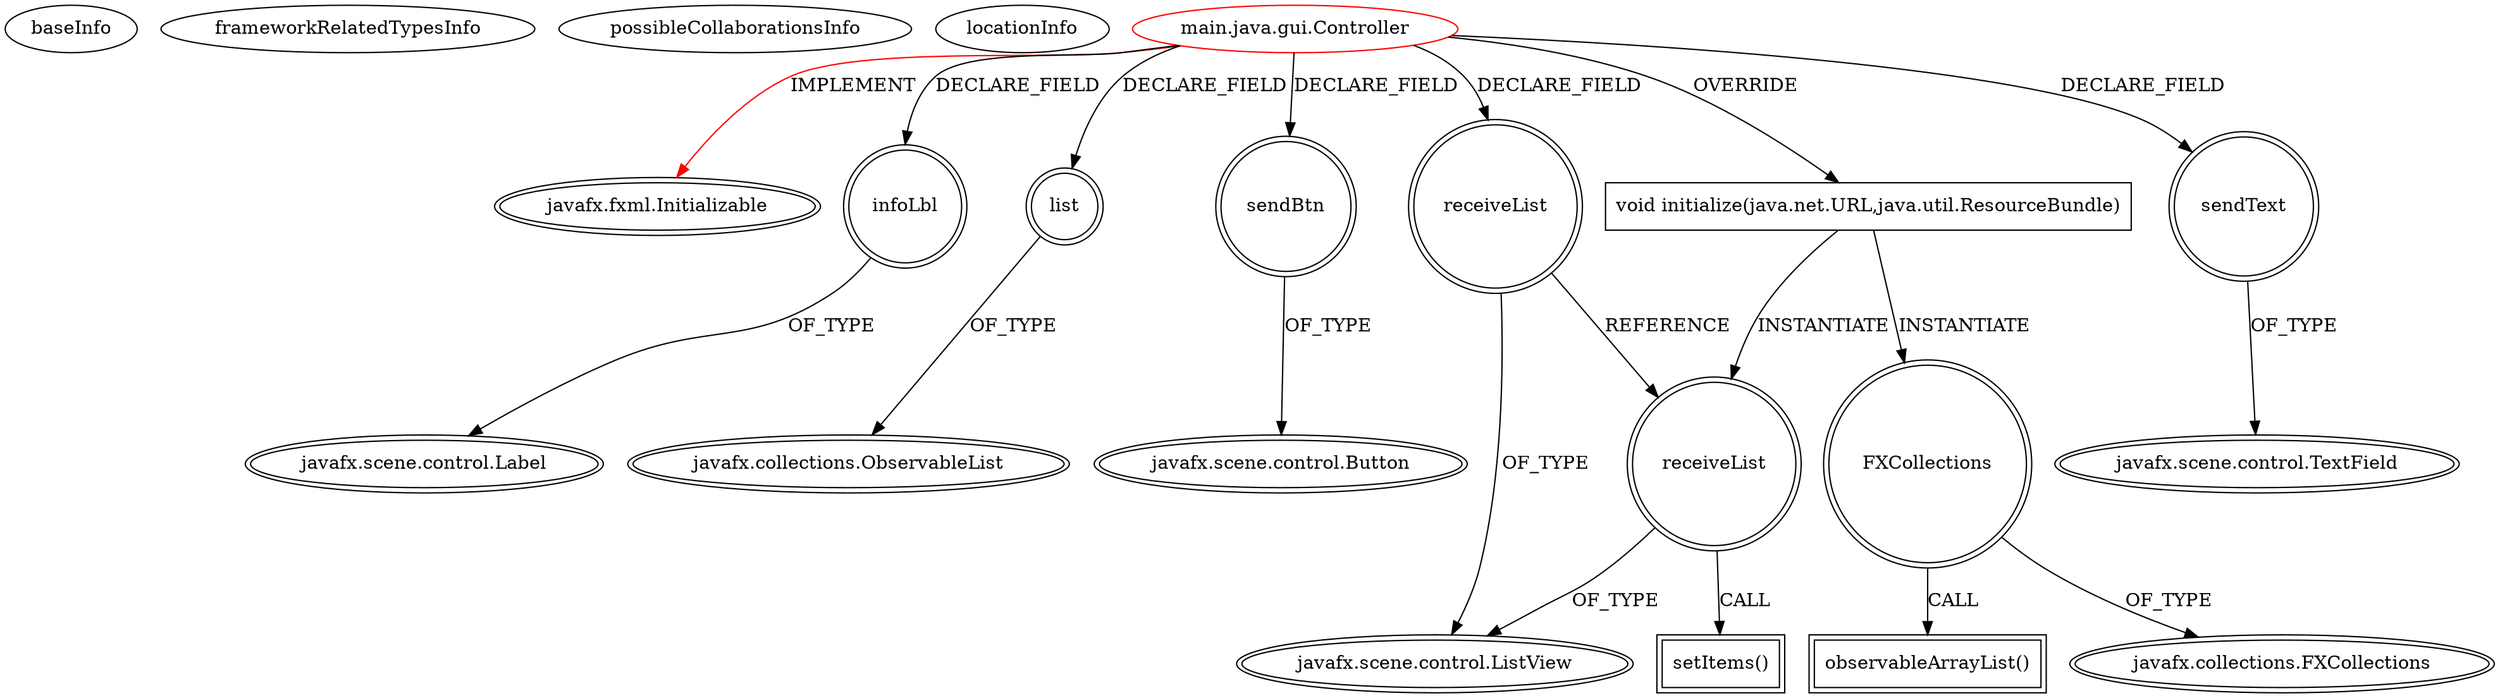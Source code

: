 digraph {
baseInfo[graphId=901,category="extension_graph",isAnonymous=false,possibleRelation=false]
frameworkRelatedTypesInfo[0="javafx.fxml.Initializable"]
possibleCollaborationsInfo[]
locationInfo[projectName="Maxsani-Uniuebung",filePath="/Maxsani-Uniuebung/Uniuebung-master/src/main/java/gui/Controller.java",contextSignature="Controller",graphId="901"]
0[label="main.java.gui.Controller",vertexType="ROOT_CLIENT_CLASS_DECLARATION",isFrameworkType=false,color=red]
1[label="javafx.fxml.Initializable",vertexType="FRAMEWORK_INTERFACE_TYPE",isFrameworkType=true,peripheries=2]
2[label="infoLbl",vertexType="FIELD_DECLARATION",isFrameworkType=true,peripheries=2,shape=circle]
3[label="javafx.scene.control.Label",vertexType="FRAMEWORK_CLASS_TYPE",isFrameworkType=true,peripheries=2]
4[label="list",vertexType="FIELD_DECLARATION",isFrameworkType=true,peripheries=2,shape=circle]
5[label="javafx.collections.ObservableList",vertexType="FRAMEWORK_INTERFACE_TYPE",isFrameworkType=true,peripheries=2]
6[label="receiveList",vertexType="FIELD_DECLARATION",isFrameworkType=true,peripheries=2,shape=circle]
7[label="javafx.scene.control.ListView",vertexType="FRAMEWORK_CLASS_TYPE",isFrameworkType=true,peripheries=2]
8[label="sendBtn",vertexType="FIELD_DECLARATION",isFrameworkType=true,peripheries=2,shape=circle]
9[label="javafx.scene.control.Button",vertexType="FRAMEWORK_CLASS_TYPE",isFrameworkType=true,peripheries=2]
10[label="sendText",vertexType="FIELD_DECLARATION",isFrameworkType=true,peripheries=2,shape=circle]
11[label="javafx.scene.control.TextField",vertexType="FRAMEWORK_CLASS_TYPE",isFrameworkType=true,peripheries=2]
12[label="void initialize(java.net.URL,java.util.ResourceBundle)",vertexType="OVERRIDING_METHOD_DECLARATION",isFrameworkType=false,shape=box]
13[label="FXCollections",vertexType="VARIABLE_EXPRESION",isFrameworkType=true,peripheries=2,shape=circle]
15[label="javafx.collections.FXCollections",vertexType="FRAMEWORK_CLASS_TYPE",isFrameworkType=true,peripheries=2]
14[label="observableArrayList()",vertexType="INSIDE_CALL",isFrameworkType=true,peripheries=2,shape=box]
16[label="receiveList",vertexType="VARIABLE_EXPRESION",isFrameworkType=true,peripheries=2,shape=circle]
17[label="setItems()",vertexType="INSIDE_CALL",isFrameworkType=true,peripheries=2,shape=box]
0->1[label="IMPLEMENT",color=red]
0->2[label="DECLARE_FIELD"]
2->3[label="OF_TYPE"]
0->4[label="DECLARE_FIELD"]
4->5[label="OF_TYPE"]
0->6[label="DECLARE_FIELD"]
6->7[label="OF_TYPE"]
0->8[label="DECLARE_FIELD"]
8->9[label="OF_TYPE"]
0->10[label="DECLARE_FIELD"]
10->11[label="OF_TYPE"]
0->12[label="OVERRIDE"]
12->13[label="INSTANTIATE"]
13->15[label="OF_TYPE"]
13->14[label="CALL"]
12->16[label="INSTANTIATE"]
6->16[label="REFERENCE"]
16->7[label="OF_TYPE"]
16->17[label="CALL"]
}
